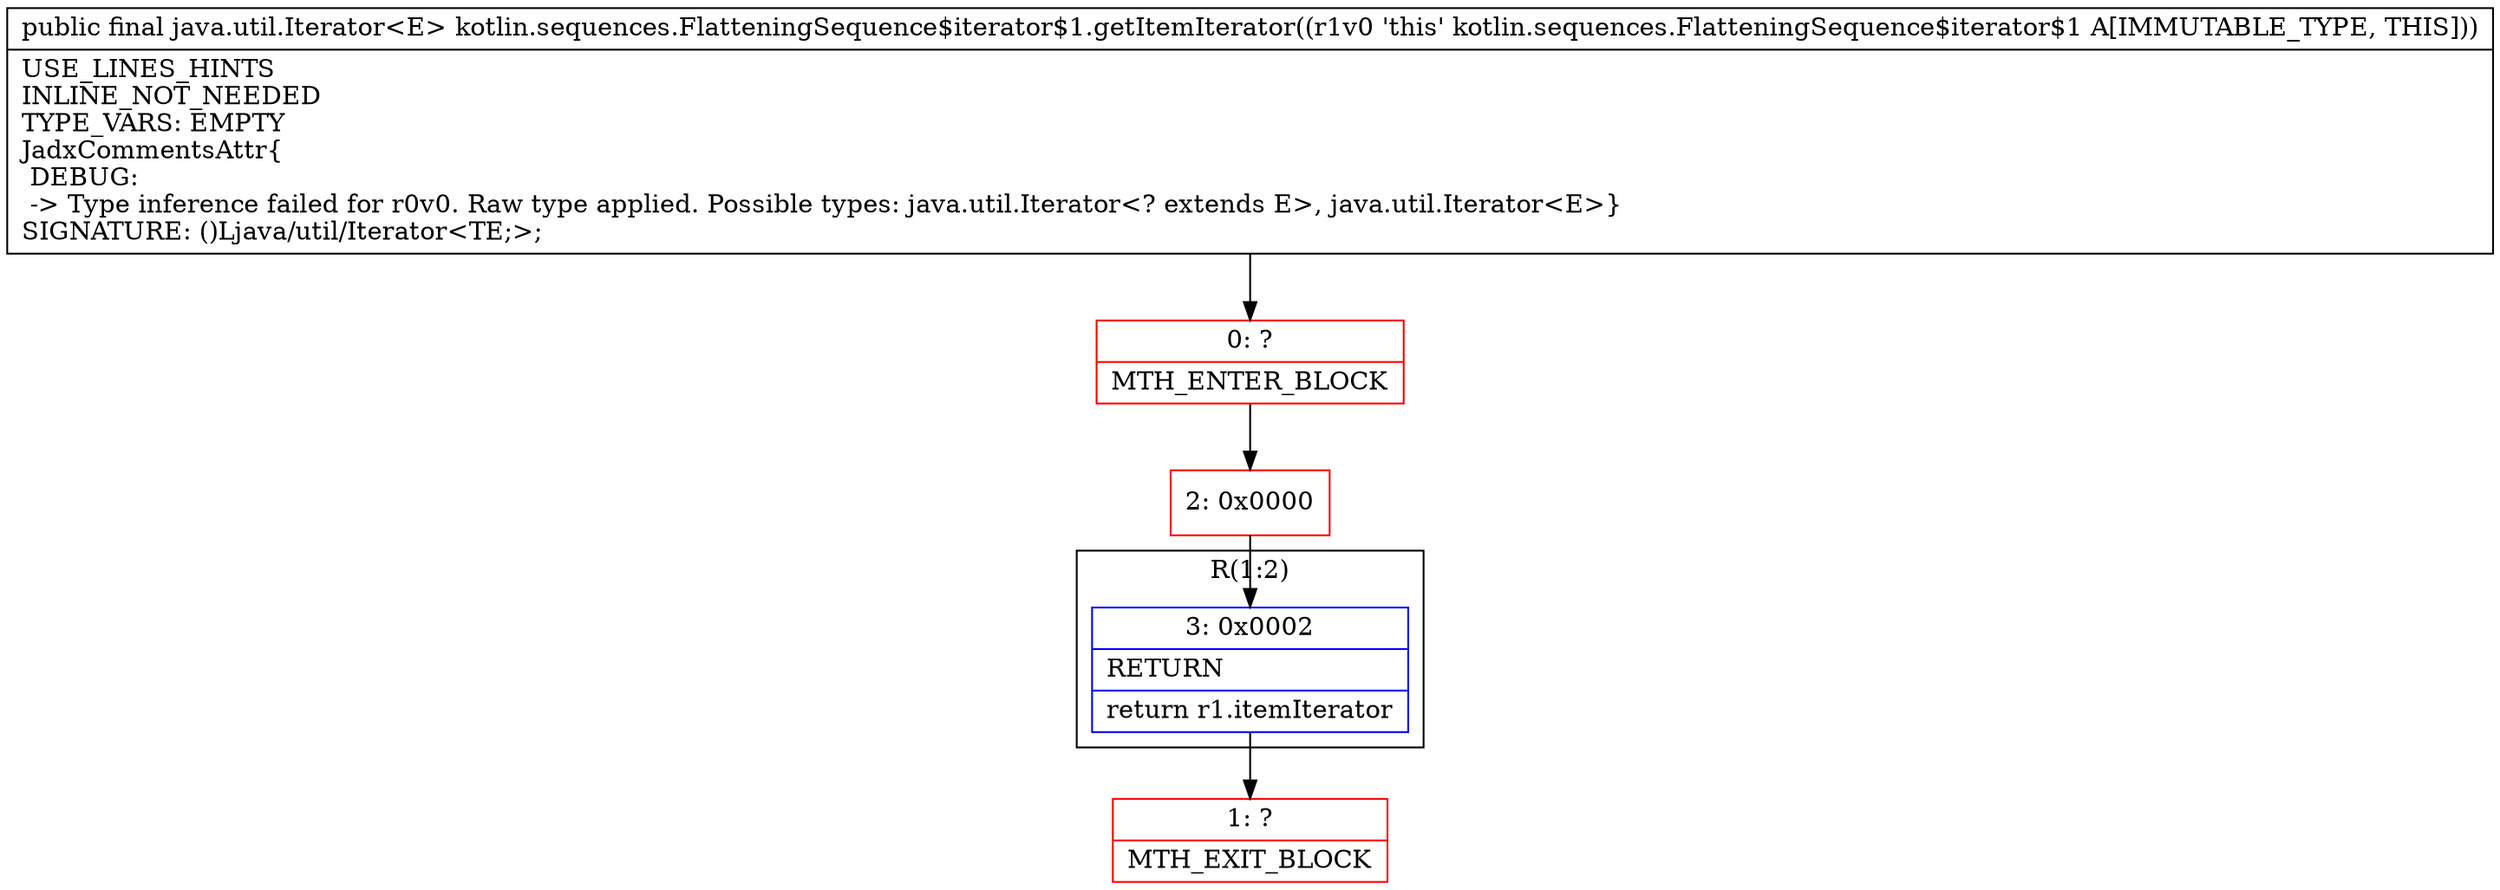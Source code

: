 digraph "CFG forkotlin.sequences.FlatteningSequence$iterator$1.getItemIterator()Ljava\/util\/Iterator;" {
subgraph cluster_Region_2047421198 {
label = "R(1:2)";
node [shape=record,color=blue];
Node_3 [shape=record,label="{3\:\ 0x0002|RETURN\l|return r1.itemIterator\l}"];
}
Node_0 [shape=record,color=red,label="{0\:\ ?|MTH_ENTER_BLOCK\l}"];
Node_2 [shape=record,color=red,label="{2\:\ 0x0000}"];
Node_1 [shape=record,color=red,label="{1\:\ ?|MTH_EXIT_BLOCK\l}"];
MethodNode[shape=record,label="{public final java.util.Iterator\<E\> kotlin.sequences.FlatteningSequence$iterator$1.getItemIterator((r1v0 'this' kotlin.sequences.FlatteningSequence$iterator$1 A[IMMUTABLE_TYPE, THIS]))  | USE_LINES_HINTS\lINLINE_NOT_NEEDED\lTYPE_VARS: EMPTY\lJadxCommentsAttr\{\l DEBUG: \l \-\> Type inference failed for r0v0. Raw type applied. Possible types: java.util.Iterator\<? extends E\>, java.util.Iterator\<E\>\}\lSIGNATURE: ()Ljava\/util\/Iterator\<TE;\>;\l}"];
MethodNode -> Node_0;Node_3 -> Node_1;
Node_0 -> Node_2;
Node_2 -> Node_3;
}

